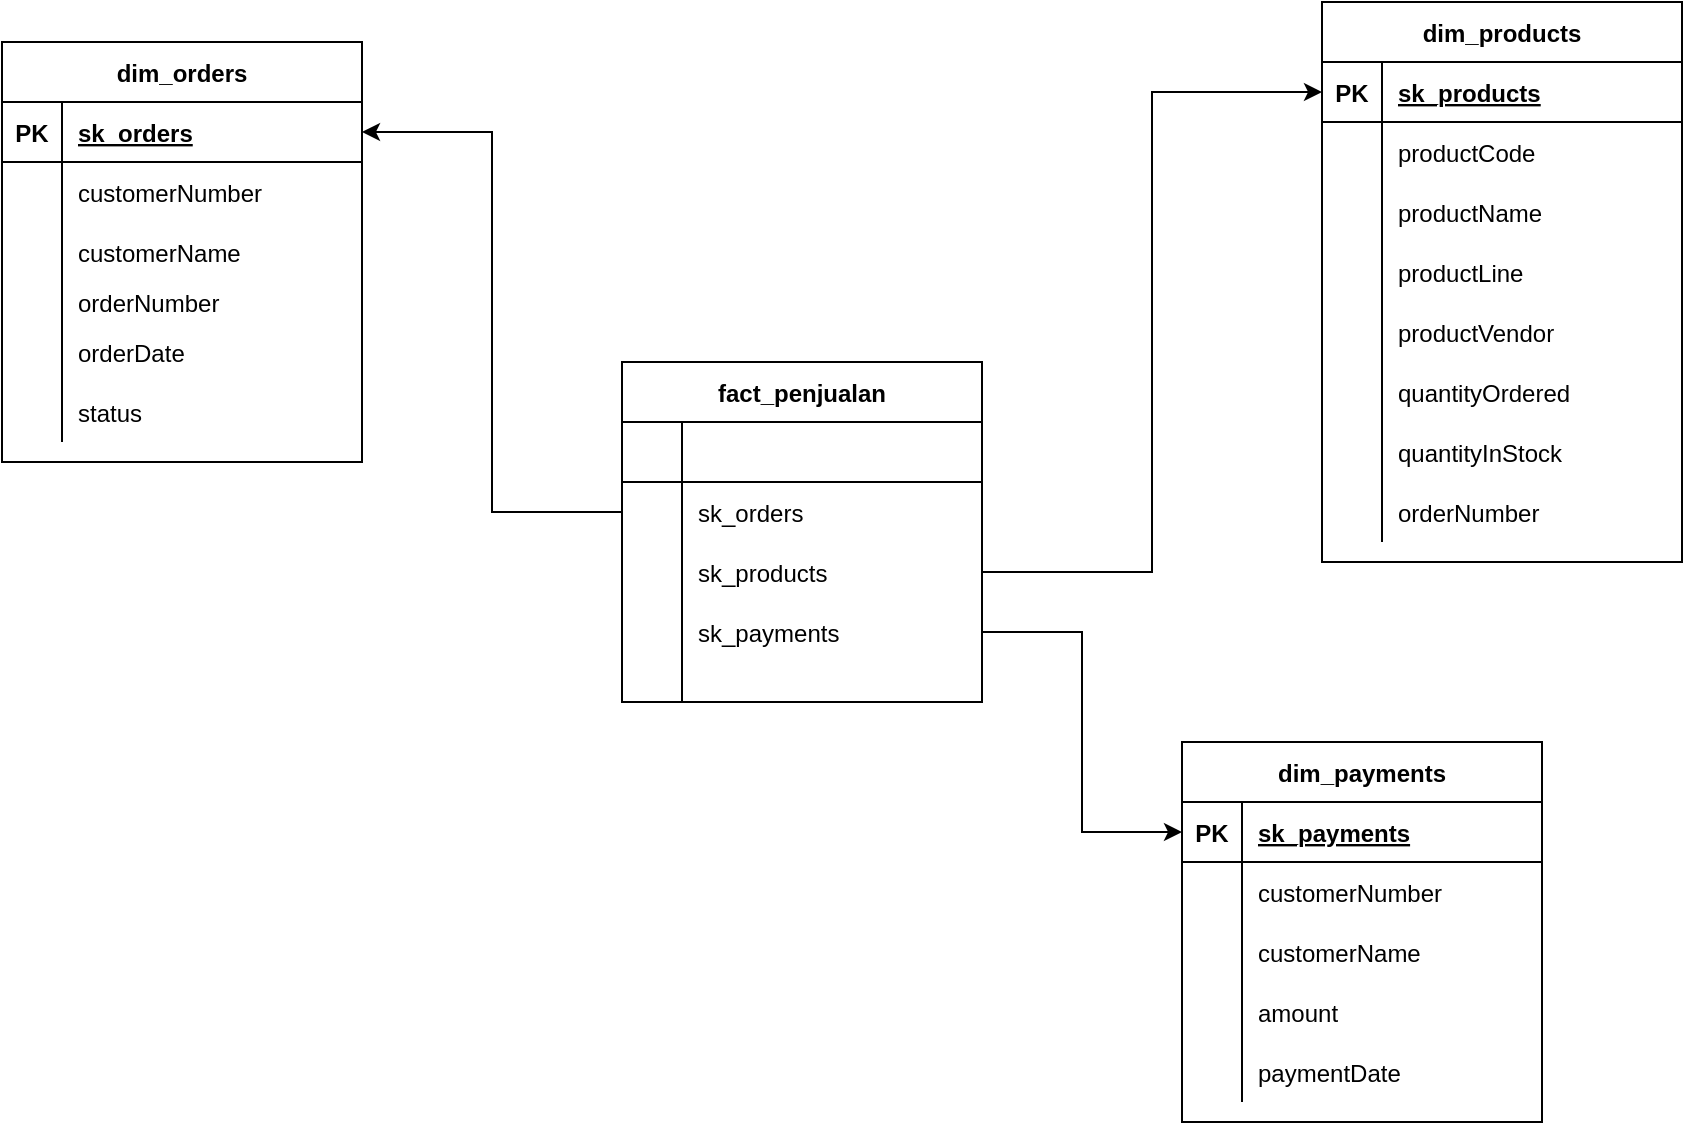 <mxfile version="15.7.0" type="google"><diagram id="UYH-5DGiOFZOZM5b6cgT" name="Page-1"><mxGraphModel dx="1102" dy="557" grid="1" gridSize="10" guides="1" tooltips="1" connect="1" arrows="1" fold="1" page="1" pageScale="1" pageWidth="850" pageHeight="1100" math="0" shadow="0"><root><mxCell id="0"/><mxCell id="1" parent="0"/><mxCell id="nH-HmxryUjKKvwL7LVh0-80" value="dim_orders" style="shape=table;startSize=30;container=1;collapsible=1;childLayout=tableLayout;fixedRows=1;rowLines=0;fontStyle=1;align=center;resizeLast=1;fillColor=default;strokeColor=default;fontColor=default;" vertex="1" parent="1"><mxGeometry x="60" y="40" width="180" height="210" as="geometry"/></mxCell><mxCell id="nH-HmxryUjKKvwL7LVh0-81" value="" style="shape=partialRectangle;collapsible=0;dropTarget=0;pointerEvents=0;fillColor=none;top=0;left=0;bottom=1;right=0;points=[[0,0.5],[1,0.5]];portConstraint=eastwest;" vertex="1" parent="nH-HmxryUjKKvwL7LVh0-80"><mxGeometry y="30" width="180" height="30" as="geometry"/></mxCell><mxCell id="nH-HmxryUjKKvwL7LVh0-82" value="PK" style="shape=partialRectangle;connectable=0;fillColor=none;top=0;left=0;bottom=0;right=0;fontStyle=1;overflow=hidden;" vertex="1" parent="nH-HmxryUjKKvwL7LVh0-81"><mxGeometry width="30" height="30" as="geometry"><mxRectangle width="30" height="30" as="alternateBounds"/></mxGeometry></mxCell><mxCell id="nH-HmxryUjKKvwL7LVh0-83" value="sk_orders" style="shape=partialRectangle;connectable=0;fillColor=none;top=0;left=0;bottom=0;right=0;align=left;spacingLeft=6;fontStyle=5;overflow=hidden;" vertex="1" parent="nH-HmxryUjKKvwL7LVh0-81"><mxGeometry x="30" width="150" height="30" as="geometry"><mxRectangle width="150" height="30" as="alternateBounds"/></mxGeometry></mxCell><mxCell id="nH-HmxryUjKKvwL7LVh0-84" value="" style="shape=partialRectangle;collapsible=0;dropTarget=0;pointerEvents=0;fillColor=none;top=0;left=0;bottom=0;right=0;points=[[0,0.5],[1,0.5]];portConstraint=eastwest;" vertex="1" parent="nH-HmxryUjKKvwL7LVh0-80"><mxGeometry y="60" width="180" height="30" as="geometry"/></mxCell><mxCell id="nH-HmxryUjKKvwL7LVh0-85" value="" style="shape=partialRectangle;connectable=0;fillColor=none;top=0;left=0;bottom=0;right=0;editable=1;overflow=hidden;" vertex="1" parent="nH-HmxryUjKKvwL7LVh0-84"><mxGeometry width="30" height="30" as="geometry"><mxRectangle width="30" height="30" as="alternateBounds"/></mxGeometry></mxCell><mxCell id="nH-HmxryUjKKvwL7LVh0-86" value="customerNumber" style="shape=partialRectangle;connectable=0;fillColor=none;top=0;left=0;bottom=0;right=0;align=left;spacingLeft=6;overflow=hidden;" vertex="1" parent="nH-HmxryUjKKvwL7LVh0-84"><mxGeometry x="30" width="150" height="30" as="geometry"><mxRectangle width="150" height="30" as="alternateBounds"/></mxGeometry></mxCell><mxCell id="nH-HmxryUjKKvwL7LVh0-87" value="" style="shape=partialRectangle;collapsible=0;dropTarget=0;pointerEvents=0;fillColor=none;top=0;left=0;bottom=0;right=0;points=[[0,0.5],[1,0.5]];portConstraint=eastwest;" vertex="1" parent="nH-HmxryUjKKvwL7LVh0-80"><mxGeometry y="90" width="180" height="30" as="geometry"/></mxCell><mxCell id="nH-HmxryUjKKvwL7LVh0-88" value="" style="shape=partialRectangle;connectable=0;fillColor=none;top=0;left=0;bottom=0;right=0;editable=1;overflow=hidden;" vertex="1" parent="nH-HmxryUjKKvwL7LVh0-87"><mxGeometry width="30" height="30" as="geometry"><mxRectangle width="30" height="30" as="alternateBounds"/></mxGeometry></mxCell><mxCell id="nH-HmxryUjKKvwL7LVh0-89" value="customerName" style="shape=partialRectangle;connectable=0;fillColor=none;top=0;left=0;bottom=0;right=0;align=left;spacingLeft=6;overflow=hidden;" vertex="1" parent="nH-HmxryUjKKvwL7LVh0-87"><mxGeometry x="30" width="150" height="30" as="geometry"><mxRectangle width="150" height="30" as="alternateBounds"/></mxGeometry></mxCell><mxCell id="nH-HmxryUjKKvwL7LVh0-90" value="" style="shape=partialRectangle;collapsible=0;dropTarget=0;pointerEvents=0;fillColor=none;top=0;left=0;bottom=0;right=0;points=[[0,0.5],[1,0.5]];portConstraint=eastwest;" vertex="1" parent="nH-HmxryUjKKvwL7LVh0-80"><mxGeometry y="120" width="180" height="20" as="geometry"/></mxCell><mxCell id="nH-HmxryUjKKvwL7LVh0-91" value="" style="shape=partialRectangle;connectable=0;fillColor=none;top=0;left=0;bottom=0;right=0;editable=1;overflow=hidden;" vertex="1" parent="nH-HmxryUjKKvwL7LVh0-90"><mxGeometry width="30" height="20" as="geometry"><mxRectangle width="30" height="20" as="alternateBounds"/></mxGeometry></mxCell><mxCell id="nH-HmxryUjKKvwL7LVh0-92" value="orderNumber" style="shape=partialRectangle;connectable=0;fillColor=none;top=0;left=0;bottom=0;right=0;align=left;spacingLeft=6;overflow=hidden;" vertex="1" parent="nH-HmxryUjKKvwL7LVh0-90"><mxGeometry x="30" width="150" height="20" as="geometry"><mxRectangle width="150" height="20" as="alternateBounds"/></mxGeometry></mxCell><mxCell id="nH-HmxryUjKKvwL7LVh0-93" value="" style="shape=partialRectangle;collapsible=0;dropTarget=0;pointerEvents=0;fillColor=none;top=0;left=0;bottom=0;right=0;points=[[0,0.5],[1,0.5]];portConstraint=eastwest;" vertex="1" parent="nH-HmxryUjKKvwL7LVh0-80"><mxGeometry y="140" width="180" height="30" as="geometry"/></mxCell><mxCell id="nH-HmxryUjKKvwL7LVh0-94" value="" style="shape=partialRectangle;connectable=0;fillColor=none;top=0;left=0;bottom=0;right=0;editable=1;overflow=hidden;" vertex="1" parent="nH-HmxryUjKKvwL7LVh0-93"><mxGeometry width="30" height="30" as="geometry"><mxRectangle width="30" height="30" as="alternateBounds"/></mxGeometry></mxCell><mxCell id="nH-HmxryUjKKvwL7LVh0-95" value="orderDate" style="shape=partialRectangle;connectable=0;fillColor=none;top=0;left=0;bottom=0;right=0;align=left;spacingLeft=6;overflow=hidden;" vertex="1" parent="nH-HmxryUjKKvwL7LVh0-93"><mxGeometry x="30" width="150" height="30" as="geometry"><mxRectangle width="150" height="30" as="alternateBounds"/></mxGeometry></mxCell><mxCell id="nH-HmxryUjKKvwL7LVh0-96" value="" style="shape=partialRectangle;collapsible=0;dropTarget=0;pointerEvents=0;fillColor=none;top=0;left=0;bottom=0;right=0;points=[[0,0.5],[1,0.5]];portConstraint=eastwest;" vertex="1" parent="nH-HmxryUjKKvwL7LVh0-80"><mxGeometry y="170" width="180" height="30" as="geometry"/></mxCell><mxCell id="nH-HmxryUjKKvwL7LVh0-97" value="" style="shape=partialRectangle;connectable=0;fillColor=none;top=0;left=0;bottom=0;right=0;editable=1;overflow=hidden;" vertex="1" parent="nH-HmxryUjKKvwL7LVh0-96"><mxGeometry width="30" height="30" as="geometry"><mxRectangle width="30" height="30" as="alternateBounds"/></mxGeometry></mxCell><mxCell id="nH-HmxryUjKKvwL7LVh0-98" value="status" style="shape=partialRectangle;connectable=0;fillColor=none;top=0;left=0;bottom=0;right=0;align=left;spacingLeft=6;overflow=hidden;" vertex="1" parent="nH-HmxryUjKKvwL7LVh0-96"><mxGeometry x="30" width="150" height="30" as="geometry"><mxRectangle width="150" height="30" as="alternateBounds"/></mxGeometry></mxCell><mxCell id="nH-HmxryUjKKvwL7LVh0-99" value="fact_penjualan" style="shape=table;startSize=30;container=1;collapsible=1;childLayout=tableLayout;fixedRows=1;rowLines=0;fontStyle=1;align=center;resizeLast=1;fillColor=default;strokeColor=default;fontColor=default;" vertex="1" parent="1"><mxGeometry x="370" y="200" width="180" height="170" as="geometry"/></mxCell><mxCell id="nH-HmxryUjKKvwL7LVh0-100" value="" style="shape=partialRectangle;collapsible=0;dropTarget=0;pointerEvents=0;fillColor=none;top=0;left=0;bottom=1;right=0;points=[[0,0.5],[1,0.5]];portConstraint=eastwest;fontColor=default;" vertex="1" parent="nH-HmxryUjKKvwL7LVh0-99"><mxGeometry y="30" width="180" height="30" as="geometry"/></mxCell><mxCell id="nH-HmxryUjKKvwL7LVh0-101" value="" style="shape=partialRectangle;connectable=0;fillColor=none;top=0;left=0;bottom=0;right=0;fontStyle=1;overflow=hidden;" vertex="1" parent="nH-HmxryUjKKvwL7LVh0-100"><mxGeometry width="30" height="30" as="geometry"><mxRectangle width="30" height="30" as="alternateBounds"/></mxGeometry></mxCell><mxCell id="nH-HmxryUjKKvwL7LVh0-102" value="" style="shape=partialRectangle;connectable=0;fillColor=none;top=0;left=0;bottom=0;right=0;align=left;spacingLeft=6;fontStyle=5;overflow=hidden;" vertex="1" parent="nH-HmxryUjKKvwL7LVh0-100"><mxGeometry x="30" width="150" height="30" as="geometry"><mxRectangle width="150" height="30" as="alternateBounds"/></mxGeometry></mxCell><mxCell id="nH-HmxryUjKKvwL7LVh0-103" value="" style="shape=partialRectangle;collapsible=0;dropTarget=0;pointerEvents=0;fillColor=none;top=0;left=0;bottom=0;right=0;points=[[0,0.5],[1,0.5]];portConstraint=eastwest;" vertex="1" parent="nH-HmxryUjKKvwL7LVh0-99"><mxGeometry y="60" width="180" height="30" as="geometry"/></mxCell><mxCell id="nH-HmxryUjKKvwL7LVh0-104" value="" style="shape=partialRectangle;connectable=0;fillColor=none;top=0;left=0;bottom=0;right=0;editable=1;overflow=hidden;" vertex="1" parent="nH-HmxryUjKKvwL7LVh0-103"><mxGeometry width="30" height="30" as="geometry"><mxRectangle width="30" height="30" as="alternateBounds"/></mxGeometry></mxCell><mxCell id="nH-HmxryUjKKvwL7LVh0-105" value="sk_orders" style="shape=partialRectangle;connectable=0;fillColor=none;top=0;left=0;bottom=0;right=0;align=left;spacingLeft=6;overflow=hidden;" vertex="1" parent="nH-HmxryUjKKvwL7LVh0-103"><mxGeometry x="30" width="150" height="30" as="geometry"><mxRectangle width="150" height="30" as="alternateBounds"/></mxGeometry></mxCell><mxCell id="nH-HmxryUjKKvwL7LVh0-106" value="" style="shape=partialRectangle;collapsible=0;dropTarget=0;pointerEvents=0;fillColor=none;top=0;left=0;bottom=0;right=0;points=[[0,0.5],[1,0.5]];portConstraint=eastwest;" vertex="1" parent="nH-HmxryUjKKvwL7LVh0-99"><mxGeometry y="90" width="180" height="30" as="geometry"/></mxCell><mxCell id="nH-HmxryUjKKvwL7LVh0-107" value="" style="shape=partialRectangle;connectable=0;fillColor=none;top=0;left=0;bottom=0;right=0;editable=1;overflow=hidden;" vertex="1" parent="nH-HmxryUjKKvwL7LVh0-106"><mxGeometry width="30" height="30" as="geometry"><mxRectangle width="30" height="30" as="alternateBounds"/></mxGeometry></mxCell><mxCell id="nH-HmxryUjKKvwL7LVh0-108" value="sk_products" style="shape=partialRectangle;connectable=0;fillColor=none;top=0;left=0;bottom=0;right=0;align=left;spacingLeft=6;overflow=hidden;" vertex="1" parent="nH-HmxryUjKKvwL7LVh0-106"><mxGeometry x="30" width="150" height="30" as="geometry"><mxRectangle width="150" height="30" as="alternateBounds"/></mxGeometry></mxCell><mxCell id="nH-HmxryUjKKvwL7LVh0-109" value="" style="shape=partialRectangle;collapsible=0;dropTarget=0;pointerEvents=0;fillColor=none;top=0;left=0;bottom=0;right=0;points=[[0,0.5],[1,0.5]];portConstraint=eastwest;" vertex="1" parent="nH-HmxryUjKKvwL7LVh0-99"><mxGeometry y="120" width="180" height="30" as="geometry"/></mxCell><mxCell id="nH-HmxryUjKKvwL7LVh0-110" value="" style="shape=partialRectangle;connectable=0;fillColor=none;top=0;left=0;bottom=0;right=0;editable=1;overflow=hidden;" vertex="1" parent="nH-HmxryUjKKvwL7LVh0-109"><mxGeometry width="30" height="30" as="geometry"><mxRectangle width="30" height="30" as="alternateBounds"/></mxGeometry></mxCell><mxCell id="nH-HmxryUjKKvwL7LVh0-111" value="sk_payments" style="shape=partialRectangle;connectable=0;fillColor=none;top=0;left=0;bottom=0;right=0;align=left;spacingLeft=6;overflow=hidden;" vertex="1" parent="nH-HmxryUjKKvwL7LVh0-109"><mxGeometry x="30" width="150" height="30" as="geometry"><mxRectangle width="150" height="30" as="alternateBounds"/></mxGeometry></mxCell><mxCell id="nH-HmxryUjKKvwL7LVh0-112" value="" style="shape=partialRectangle;collapsible=0;dropTarget=0;pointerEvents=0;fillColor=none;top=0;left=0;bottom=0;right=0;points=[[0,0.5],[1,0.5]];portConstraint=eastwest;" vertex="1" parent="nH-HmxryUjKKvwL7LVh0-99"><mxGeometry y="150" width="180" height="20" as="geometry"/></mxCell><mxCell id="nH-HmxryUjKKvwL7LVh0-113" value="" style="shape=partialRectangle;connectable=0;fillColor=none;top=0;left=0;bottom=0;right=0;editable=1;overflow=hidden;" vertex="1" parent="nH-HmxryUjKKvwL7LVh0-112"><mxGeometry width="30" height="20" as="geometry"><mxRectangle width="30" height="20" as="alternateBounds"/></mxGeometry></mxCell><mxCell id="nH-HmxryUjKKvwL7LVh0-114" value="" style="shape=partialRectangle;connectable=0;fillColor=none;top=0;left=0;bottom=0;right=0;align=left;spacingLeft=6;overflow=hidden;" vertex="1" parent="nH-HmxryUjKKvwL7LVh0-112"><mxGeometry x="30" width="150" height="20" as="geometry"><mxRectangle width="150" height="20" as="alternateBounds"/></mxGeometry></mxCell><mxCell id="nH-HmxryUjKKvwL7LVh0-115" value="dim_products" style="shape=table;startSize=30;container=1;collapsible=1;childLayout=tableLayout;fixedRows=1;rowLines=0;fontStyle=1;align=center;resizeLast=1;fontColor=default;strokeColor=default;fillColor=default;" vertex="1" parent="1"><mxGeometry x="720" y="20" width="180" height="280" as="geometry"/></mxCell><mxCell id="nH-HmxryUjKKvwL7LVh0-116" value="" style="shape=partialRectangle;collapsible=0;dropTarget=0;pointerEvents=0;fillColor=none;top=0;left=0;bottom=1;right=0;points=[[0,0.5],[1,0.5]];portConstraint=eastwest;fontColor=default;strokeColor=default;" vertex="1" parent="nH-HmxryUjKKvwL7LVh0-115"><mxGeometry y="30" width="180" height="30" as="geometry"/></mxCell><mxCell id="nH-HmxryUjKKvwL7LVh0-117" value="PK" style="shape=partialRectangle;connectable=0;fillColor=none;top=0;left=0;bottom=0;right=0;fontStyle=1;overflow=hidden;fontColor=default;strokeColor=default;" vertex="1" parent="nH-HmxryUjKKvwL7LVh0-116"><mxGeometry width="30" height="30" as="geometry"><mxRectangle width="30" height="30" as="alternateBounds"/></mxGeometry></mxCell><mxCell id="nH-HmxryUjKKvwL7LVh0-118" value="sk_products" style="shape=partialRectangle;connectable=0;fillColor=none;top=0;left=0;bottom=0;right=0;align=left;spacingLeft=6;fontStyle=5;overflow=hidden;fontColor=default;strokeColor=default;" vertex="1" parent="nH-HmxryUjKKvwL7LVh0-116"><mxGeometry x="30" width="150" height="30" as="geometry"><mxRectangle width="150" height="30" as="alternateBounds"/></mxGeometry></mxCell><mxCell id="nH-HmxryUjKKvwL7LVh0-119" value="" style="shape=partialRectangle;collapsible=0;dropTarget=0;pointerEvents=0;fillColor=none;top=0;left=0;bottom=0;right=0;points=[[0,0.5],[1,0.5]];portConstraint=eastwest;fontColor=default;strokeColor=default;" vertex="1" parent="nH-HmxryUjKKvwL7LVh0-115"><mxGeometry y="60" width="180" height="30" as="geometry"/></mxCell><mxCell id="nH-HmxryUjKKvwL7LVh0-120" value="" style="shape=partialRectangle;connectable=0;fillColor=none;top=0;left=0;bottom=0;right=0;editable=1;overflow=hidden;fontColor=default;strokeColor=default;" vertex="1" parent="nH-HmxryUjKKvwL7LVh0-119"><mxGeometry width="30" height="30" as="geometry"><mxRectangle width="30" height="30" as="alternateBounds"/></mxGeometry></mxCell><mxCell id="nH-HmxryUjKKvwL7LVh0-121" value="productCode" style="shape=partialRectangle;connectable=0;fillColor=none;top=0;left=0;bottom=0;right=0;align=left;spacingLeft=6;overflow=hidden;fontColor=default;strokeColor=default;" vertex="1" parent="nH-HmxryUjKKvwL7LVh0-119"><mxGeometry x="30" width="150" height="30" as="geometry"><mxRectangle width="150" height="30" as="alternateBounds"/></mxGeometry></mxCell><mxCell id="nH-HmxryUjKKvwL7LVh0-122" value="" style="shape=partialRectangle;collapsible=0;dropTarget=0;pointerEvents=0;fillColor=none;top=0;left=0;bottom=0;right=0;points=[[0,0.5],[1,0.5]];portConstraint=eastwest;fontColor=default;strokeColor=default;" vertex="1" parent="nH-HmxryUjKKvwL7LVh0-115"><mxGeometry y="90" width="180" height="30" as="geometry"/></mxCell><mxCell id="nH-HmxryUjKKvwL7LVh0-123" value="" style="shape=partialRectangle;connectable=0;fillColor=none;top=0;left=0;bottom=0;right=0;editable=1;overflow=hidden;fontColor=default;strokeColor=default;" vertex="1" parent="nH-HmxryUjKKvwL7LVh0-122"><mxGeometry width="30" height="30" as="geometry"><mxRectangle width="30" height="30" as="alternateBounds"/></mxGeometry></mxCell><mxCell id="nH-HmxryUjKKvwL7LVh0-124" value="productName" style="shape=partialRectangle;connectable=0;fillColor=none;top=0;left=0;bottom=0;right=0;align=left;spacingLeft=6;overflow=hidden;fontColor=default;strokeColor=default;" vertex="1" parent="nH-HmxryUjKKvwL7LVh0-122"><mxGeometry x="30" width="150" height="30" as="geometry"><mxRectangle width="150" height="30" as="alternateBounds"/></mxGeometry></mxCell><mxCell id="nH-HmxryUjKKvwL7LVh0-125" value="" style="shape=partialRectangle;collapsible=0;dropTarget=0;pointerEvents=0;fillColor=none;top=0;left=0;bottom=0;right=0;points=[[0,0.5],[1,0.5]];portConstraint=eastwest;fontColor=default;strokeColor=default;" vertex="1" parent="nH-HmxryUjKKvwL7LVh0-115"><mxGeometry y="120" width="180" height="30" as="geometry"/></mxCell><mxCell id="nH-HmxryUjKKvwL7LVh0-126" value="" style="shape=partialRectangle;connectable=0;fillColor=none;top=0;left=0;bottom=0;right=0;editable=1;overflow=hidden;fontColor=default;strokeColor=default;" vertex="1" parent="nH-HmxryUjKKvwL7LVh0-125"><mxGeometry width="30" height="30" as="geometry"><mxRectangle width="30" height="30" as="alternateBounds"/></mxGeometry></mxCell><mxCell id="nH-HmxryUjKKvwL7LVh0-127" value="productLine" style="shape=partialRectangle;connectable=0;fillColor=none;top=0;left=0;bottom=0;right=0;align=left;spacingLeft=6;overflow=hidden;fontColor=default;strokeColor=default;" vertex="1" parent="nH-HmxryUjKKvwL7LVh0-125"><mxGeometry x="30" width="150" height="30" as="geometry"><mxRectangle width="150" height="30" as="alternateBounds"/></mxGeometry></mxCell><mxCell id="nH-HmxryUjKKvwL7LVh0-128" value="" style="shape=partialRectangle;collapsible=0;dropTarget=0;pointerEvents=0;fillColor=none;top=0;left=0;bottom=0;right=0;points=[[0,0.5],[1,0.5]];portConstraint=eastwest;fontColor=default;strokeColor=default;" vertex="1" parent="nH-HmxryUjKKvwL7LVh0-115"><mxGeometry y="150" width="180" height="30" as="geometry"/></mxCell><mxCell id="nH-HmxryUjKKvwL7LVh0-129" value="" style="shape=partialRectangle;connectable=0;fillColor=none;top=0;left=0;bottom=0;right=0;editable=1;overflow=hidden;fontColor=default;strokeColor=default;" vertex="1" parent="nH-HmxryUjKKvwL7LVh0-128"><mxGeometry width="30" height="30" as="geometry"><mxRectangle width="30" height="30" as="alternateBounds"/></mxGeometry></mxCell><mxCell id="nH-HmxryUjKKvwL7LVh0-130" value="productVendor" style="shape=partialRectangle;connectable=0;fillColor=none;top=0;left=0;bottom=0;right=0;align=left;spacingLeft=6;overflow=hidden;fontColor=default;strokeColor=default;" vertex="1" parent="nH-HmxryUjKKvwL7LVh0-128"><mxGeometry x="30" width="150" height="30" as="geometry"><mxRectangle width="150" height="30" as="alternateBounds"/></mxGeometry></mxCell><mxCell id="nH-HmxryUjKKvwL7LVh0-131" value="" style="shape=partialRectangle;collapsible=0;dropTarget=0;pointerEvents=0;fillColor=none;top=0;left=0;bottom=0;right=0;points=[[0,0.5],[1,0.5]];portConstraint=eastwest;fontColor=default;strokeColor=default;" vertex="1" parent="nH-HmxryUjKKvwL7LVh0-115"><mxGeometry y="180" width="180" height="30" as="geometry"/></mxCell><mxCell id="nH-HmxryUjKKvwL7LVh0-132" value="" style="shape=partialRectangle;connectable=0;fillColor=none;top=0;left=0;bottom=0;right=0;editable=1;overflow=hidden;fontColor=default;strokeColor=default;" vertex="1" parent="nH-HmxryUjKKvwL7LVh0-131"><mxGeometry width="30" height="30" as="geometry"><mxRectangle width="30" height="30" as="alternateBounds"/></mxGeometry></mxCell><mxCell id="nH-HmxryUjKKvwL7LVh0-133" value="quantityOrdered" style="shape=partialRectangle;connectable=0;fillColor=none;top=0;left=0;bottom=0;right=0;align=left;spacingLeft=6;overflow=hidden;fontColor=default;strokeColor=default;" vertex="1" parent="nH-HmxryUjKKvwL7LVh0-131"><mxGeometry x="30" width="150" height="30" as="geometry"><mxRectangle width="150" height="30" as="alternateBounds"/></mxGeometry></mxCell><mxCell id="nH-HmxryUjKKvwL7LVh0-134" value="" style="shape=partialRectangle;collapsible=0;dropTarget=0;pointerEvents=0;fillColor=none;top=0;left=0;bottom=0;right=0;points=[[0,0.5],[1,0.5]];portConstraint=eastwest;fontColor=default;strokeColor=default;" vertex="1" parent="nH-HmxryUjKKvwL7LVh0-115"><mxGeometry y="210" width="180" height="30" as="geometry"/></mxCell><mxCell id="nH-HmxryUjKKvwL7LVh0-135" value="" style="shape=partialRectangle;connectable=0;fillColor=none;top=0;left=0;bottom=0;right=0;editable=1;overflow=hidden;fontColor=default;strokeColor=default;" vertex="1" parent="nH-HmxryUjKKvwL7LVh0-134"><mxGeometry width="30" height="30" as="geometry"><mxRectangle width="30" height="30" as="alternateBounds"/></mxGeometry></mxCell><mxCell id="nH-HmxryUjKKvwL7LVh0-136" value="quantityInStock" style="shape=partialRectangle;connectable=0;fillColor=none;top=0;left=0;bottom=0;right=0;align=left;spacingLeft=6;overflow=hidden;fontColor=default;strokeColor=default;" vertex="1" parent="nH-HmxryUjKKvwL7LVh0-134"><mxGeometry x="30" width="150" height="30" as="geometry"><mxRectangle width="150" height="30" as="alternateBounds"/></mxGeometry></mxCell><mxCell id="nH-HmxryUjKKvwL7LVh0-137" value="" style="shape=partialRectangle;collapsible=0;dropTarget=0;pointerEvents=0;fillColor=none;top=0;left=0;bottom=0;right=0;points=[[0,0.5],[1,0.5]];portConstraint=eastwest;fontColor=default;strokeColor=default;" vertex="1" parent="nH-HmxryUjKKvwL7LVh0-115"><mxGeometry y="240" width="180" height="30" as="geometry"/></mxCell><mxCell id="nH-HmxryUjKKvwL7LVh0-138" value="" style="shape=partialRectangle;connectable=0;fillColor=none;top=0;left=0;bottom=0;right=0;editable=1;overflow=hidden;fontColor=default;strokeColor=default;" vertex="1" parent="nH-HmxryUjKKvwL7LVh0-137"><mxGeometry width="30" height="30" as="geometry"><mxRectangle width="30" height="30" as="alternateBounds"/></mxGeometry></mxCell><mxCell id="nH-HmxryUjKKvwL7LVh0-139" value="orderNumber" style="shape=partialRectangle;connectable=0;fillColor=none;top=0;left=0;bottom=0;right=0;align=left;spacingLeft=6;overflow=hidden;fontColor=default;strokeColor=default;" vertex="1" parent="nH-HmxryUjKKvwL7LVh0-137"><mxGeometry x="30" width="150" height="30" as="geometry"><mxRectangle width="150" height="30" as="alternateBounds"/></mxGeometry></mxCell><mxCell id="nH-HmxryUjKKvwL7LVh0-140" value="dim_payments" style="shape=table;startSize=30;container=1;collapsible=1;childLayout=tableLayout;fixedRows=1;rowLines=0;fontStyle=1;align=center;resizeLast=1;fontColor=default;strokeColor=default;fillColor=default;" vertex="1" parent="1"><mxGeometry x="650" y="390" width="180" height="190" as="geometry"/></mxCell><mxCell id="nH-HmxryUjKKvwL7LVh0-141" value="" style="shape=partialRectangle;collapsible=0;dropTarget=0;pointerEvents=0;fillColor=none;top=0;left=0;bottom=1;right=0;points=[[0,0.5],[1,0.5]];portConstraint=eastwest;fontColor=default;strokeColor=default;" vertex="1" parent="nH-HmxryUjKKvwL7LVh0-140"><mxGeometry y="30" width="180" height="30" as="geometry"/></mxCell><mxCell id="nH-HmxryUjKKvwL7LVh0-142" value="PK" style="shape=partialRectangle;connectable=0;fillColor=none;top=0;left=0;bottom=0;right=0;fontStyle=1;overflow=hidden;fontColor=default;strokeColor=default;" vertex="1" parent="nH-HmxryUjKKvwL7LVh0-141"><mxGeometry width="30" height="30" as="geometry"><mxRectangle width="30" height="30" as="alternateBounds"/></mxGeometry></mxCell><mxCell id="nH-HmxryUjKKvwL7LVh0-143" value="sk_payments" style="shape=partialRectangle;connectable=0;fillColor=none;top=0;left=0;bottom=0;right=0;align=left;spacingLeft=6;fontStyle=5;overflow=hidden;fontColor=default;strokeColor=default;" vertex="1" parent="nH-HmxryUjKKvwL7LVh0-141"><mxGeometry x="30" width="150" height="30" as="geometry"><mxRectangle width="150" height="30" as="alternateBounds"/></mxGeometry></mxCell><mxCell id="nH-HmxryUjKKvwL7LVh0-144" value="" style="shape=partialRectangle;collapsible=0;dropTarget=0;pointerEvents=0;fillColor=none;top=0;left=0;bottom=0;right=0;points=[[0,0.5],[1,0.5]];portConstraint=eastwest;fontColor=default;strokeColor=default;" vertex="1" parent="nH-HmxryUjKKvwL7LVh0-140"><mxGeometry y="60" width="180" height="30" as="geometry"/></mxCell><mxCell id="nH-HmxryUjKKvwL7LVh0-145" value="" style="shape=partialRectangle;connectable=0;fillColor=none;top=0;left=0;bottom=0;right=0;editable=1;overflow=hidden;fontColor=default;strokeColor=default;" vertex="1" parent="nH-HmxryUjKKvwL7LVh0-144"><mxGeometry width="30" height="30" as="geometry"><mxRectangle width="30" height="30" as="alternateBounds"/></mxGeometry></mxCell><mxCell id="nH-HmxryUjKKvwL7LVh0-146" value="customerNumber" style="shape=partialRectangle;connectable=0;fillColor=none;top=0;left=0;bottom=0;right=0;align=left;spacingLeft=6;overflow=hidden;fontColor=default;strokeColor=default;" vertex="1" parent="nH-HmxryUjKKvwL7LVh0-144"><mxGeometry x="30" width="150" height="30" as="geometry"><mxRectangle width="150" height="30" as="alternateBounds"/></mxGeometry></mxCell><mxCell id="nH-HmxryUjKKvwL7LVh0-147" value="" style="shape=partialRectangle;collapsible=0;dropTarget=0;pointerEvents=0;fillColor=none;top=0;left=0;bottom=0;right=0;points=[[0,0.5],[1,0.5]];portConstraint=eastwest;fontColor=default;strokeColor=default;" vertex="1" parent="nH-HmxryUjKKvwL7LVh0-140"><mxGeometry y="90" width="180" height="30" as="geometry"/></mxCell><mxCell id="nH-HmxryUjKKvwL7LVh0-148" value="" style="shape=partialRectangle;connectable=0;fillColor=none;top=0;left=0;bottom=0;right=0;editable=1;overflow=hidden;fontColor=default;strokeColor=default;" vertex="1" parent="nH-HmxryUjKKvwL7LVh0-147"><mxGeometry width="30" height="30" as="geometry"><mxRectangle width="30" height="30" as="alternateBounds"/></mxGeometry></mxCell><mxCell id="nH-HmxryUjKKvwL7LVh0-149" value="customerName" style="shape=partialRectangle;connectable=0;fillColor=none;top=0;left=0;bottom=0;right=0;align=left;spacingLeft=6;overflow=hidden;fontColor=default;strokeColor=default;" vertex="1" parent="nH-HmxryUjKKvwL7LVh0-147"><mxGeometry x="30" width="150" height="30" as="geometry"><mxRectangle width="150" height="30" as="alternateBounds"/></mxGeometry></mxCell><mxCell id="nH-HmxryUjKKvwL7LVh0-150" value="" style="shape=partialRectangle;collapsible=0;dropTarget=0;pointerEvents=0;fillColor=none;top=0;left=0;bottom=0;right=0;points=[[0,0.5],[1,0.5]];portConstraint=eastwest;fontColor=default;strokeColor=default;" vertex="1" parent="nH-HmxryUjKKvwL7LVh0-140"><mxGeometry y="120" width="180" height="30" as="geometry"/></mxCell><mxCell id="nH-HmxryUjKKvwL7LVh0-151" value="" style="shape=partialRectangle;connectable=0;fillColor=none;top=0;left=0;bottom=0;right=0;editable=1;overflow=hidden;fontColor=default;strokeColor=default;" vertex="1" parent="nH-HmxryUjKKvwL7LVh0-150"><mxGeometry width="30" height="30" as="geometry"><mxRectangle width="30" height="30" as="alternateBounds"/></mxGeometry></mxCell><mxCell id="nH-HmxryUjKKvwL7LVh0-152" value="amount" style="shape=partialRectangle;connectable=0;fillColor=none;top=0;left=0;bottom=0;right=0;align=left;spacingLeft=6;overflow=hidden;fontColor=default;strokeColor=default;" vertex="1" parent="nH-HmxryUjKKvwL7LVh0-150"><mxGeometry x="30" width="150" height="30" as="geometry"><mxRectangle width="150" height="30" as="alternateBounds"/></mxGeometry></mxCell><mxCell id="nH-HmxryUjKKvwL7LVh0-153" value="" style="shape=partialRectangle;collapsible=0;dropTarget=0;pointerEvents=0;fillColor=none;top=0;left=0;bottom=0;right=0;points=[[0,0.5],[1,0.5]];portConstraint=eastwest;fontColor=default;strokeColor=default;" vertex="1" parent="nH-HmxryUjKKvwL7LVh0-140"><mxGeometry y="150" width="180" height="30" as="geometry"/></mxCell><mxCell id="nH-HmxryUjKKvwL7LVh0-154" value="" style="shape=partialRectangle;connectable=0;fillColor=none;top=0;left=0;bottom=0;right=0;editable=1;overflow=hidden;fontColor=default;strokeColor=default;" vertex="1" parent="nH-HmxryUjKKvwL7LVh0-153"><mxGeometry width="30" height="30" as="geometry"><mxRectangle width="30" height="30" as="alternateBounds"/></mxGeometry></mxCell><mxCell id="nH-HmxryUjKKvwL7LVh0-155" value="paymentDate" style="shape=partialRectangle;connectable=0;fillColor=none;top=0;left=0;bottom=0;right=0;align=left;spacingLeft=6;overflow=hidden;fontColor=default;strokeColor=default;" vertex="1" parent="nH-HmxryUjKKvwL7LVh0-153"><mxGeometry x="30" width="150" height="30" as="geometry"><mxRectangle width="150" height="30" as="alternateBounds"/></mxGeometry></mxCell><mxCell id="nH-HmxryUjKKvwL7LVh0-156" style="edgeStyle=orthogonalEdgeStyle;rounded=0;orthogonalLoop=1;jettySize=auto;html=1;entryX=1;entryY=0.5;entryDx=0;entryDy=0;" edge="1" parent="1" source="nH-HmxryUjKKvwL7LVh0-103" target="nH-HmxryUjKKvwL7LVh0-81"><mxGeometry relative="1" as="geometry"/></mxCell><mxCell id="nH-HmxryUjKKvwL7LVh0-157" style="edgeStyle=orthogonalEdgeStyle;rounded=0;orthogonalLoop=1;jettySize=auto;html=1;entryX=0;entryY=0.5;entryDx=0;entryDy=0;" edge="1" parent="1" source="nH-HmxryUjKKvwL7LVh0-106" target="nH-HmxryUjKKvwL7LVh0-116"><mxGeometry relative="1" as="geometry"/></mxCell><mxCell id="nH-HmxryUjKKvwL7LVh0-158" style="edgeStyle=orthogonalEdgeStyle;rounded=0;orthogonalLoop=1;jettySize=auto;html=1;entryX=0;entryY=0.5;entryDx=0;entryDy=0;" edge="1" parent="1" source="nH-HmxryUjKKvwL7LVh0-109" target="nH-HmxryUjKKvwL7LVh0-141"><mxGeometry relative="1" as="geometry"/></mxCell></root></mxGraphModel></diagram></mxfile>